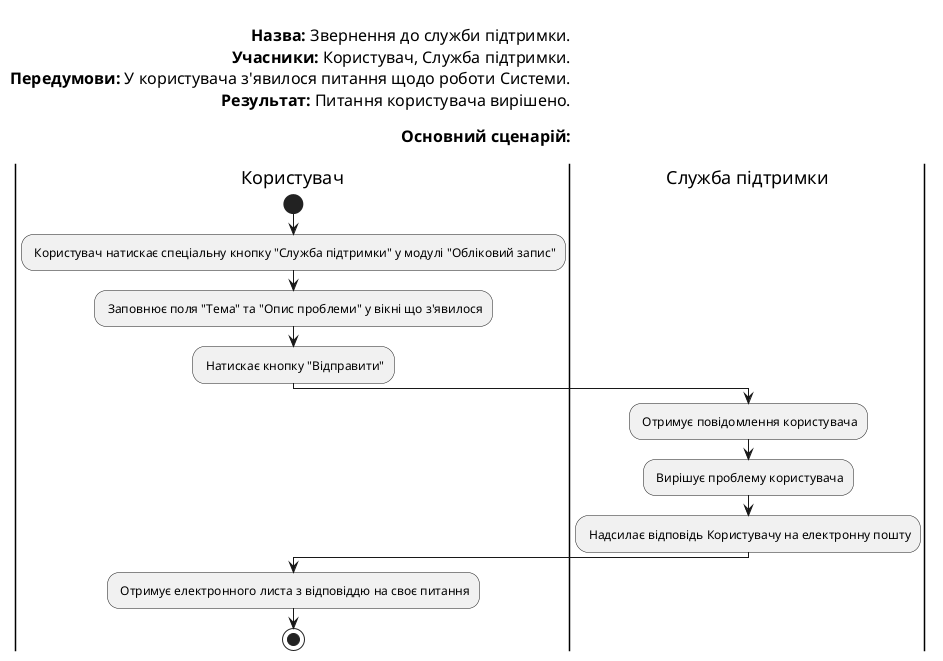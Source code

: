 @startuml
left header

<font color=000 size=16><b>Назва:</b> Звернення до служби підтримки.
<font color=000 size=16><b>Учасники:</b> Користувач, Служба підтримки.
<font color=000 size=16><b>Передумови:</b> У користувача з'явилося питання щодо роботи Системи.
<font color=000 size=16><b>Результат:</b> Питання користувача вирішено.

<font color=000 size=16><b>Основний сценарій:</b>

end header

|Користувач|
start
: Користувач натискає спеціальну кнопку "Служба підтримки" у модулі "Обліковий запис";
: Заповнює поля "Тема" та "Опис проблеми" у вікні що з'явилося;
: Натискає кнопку "Відправити";

|Служба підтримки|
: Отримує повідомлення користувача;
: Вирішує проблему користувача;
: Надсилає відповідь Користувачу на електронну пошту;

|Користувач|

: Отримує електронного листа з відповіддю на своє питання;

|Користувач|
stop;
@enduml

